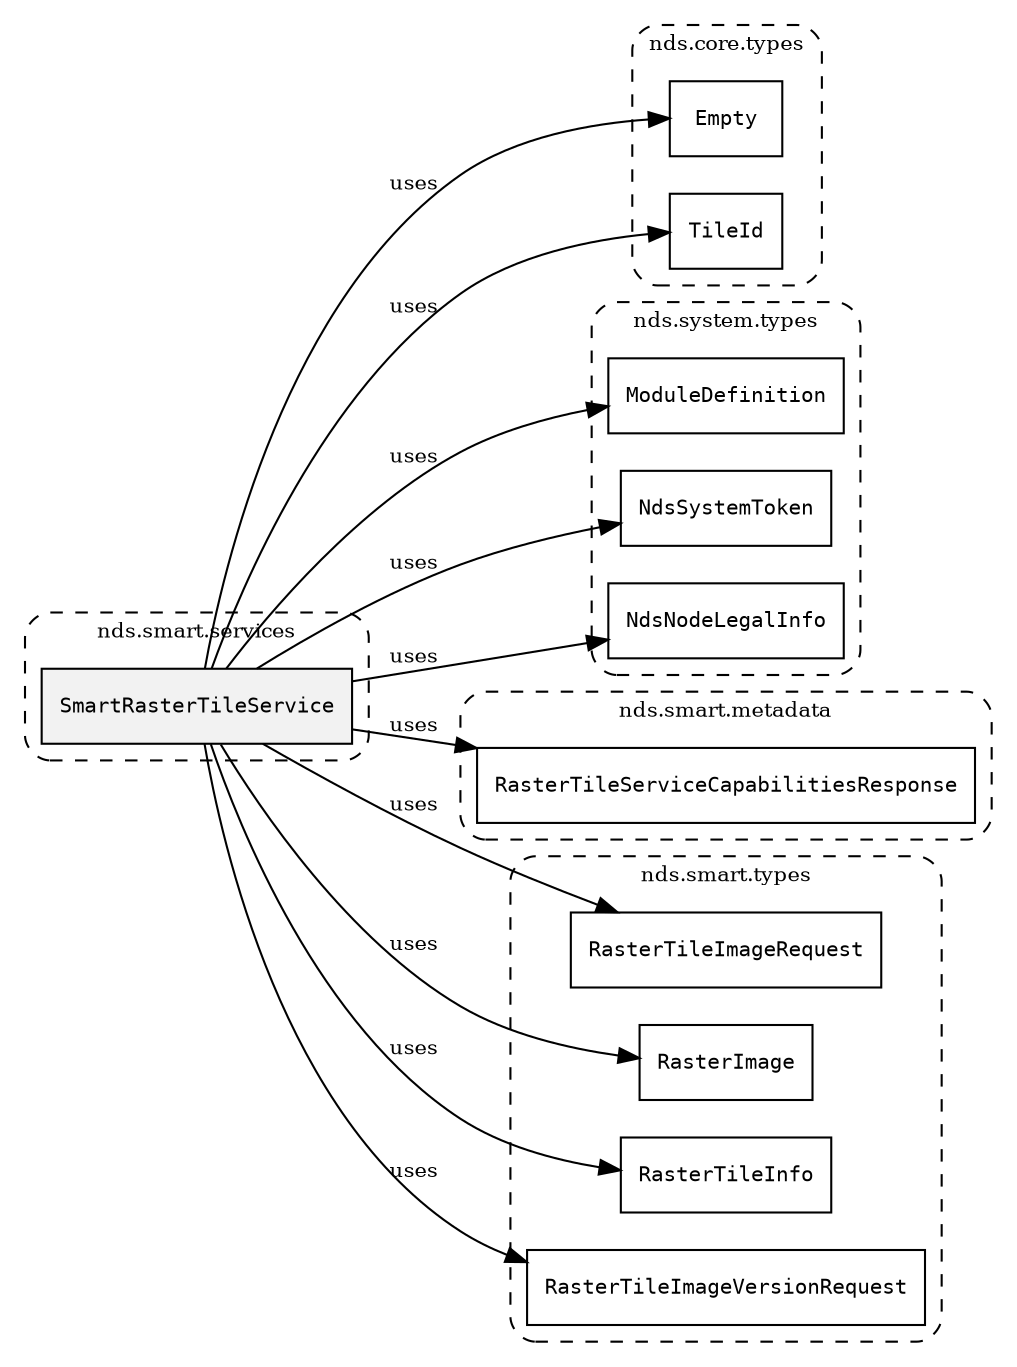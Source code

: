 /**
 * This dot file creates symbol collaboration diagram for SmartRasterTileService.
 */
digraph ZSERIO
{
    node [shape=box, fontsize=10];
    rankdir="LR";
    fontsize=10;
    tooltip="SmartRasterTileService collaboration diagram";

    subgraph "cluster_nds.smart.services"
    {
        style="dashed, rounded";
        label="nds.smart.services";
        tooltip="Package nds.smart.services";
        href="../../../content/packages/nds.smart.services.html#Package-nds-smart-services";
        target="_parent";

        "SmartRasterTileService" [style="filled", fillcolor="#0000000D", target="_parent", label=<<font face="monospace"><table align="center" border="0" cellspacing="0" cellpadding="0"><tr><td href="../../../content/packages/nds.smart.services.html#Service-SmartRasterTileService" title="Service defined in nds.smart.services">SmartRasterTileService</td></tr></table></font>>];
    }

    subgraph "cluster_nds.core.types"
    {
        style="dashed, rounded";
        label="nds.core.types";
        tooltip="Package nds.core.types";
        href="../../../content/packages/nds.core.types.html#Package-nds-core-types";
        target="_parent";

        "Empty" [target="_parent", label=<<font face="monospace"><table align="center" border="0" cellspacing="0" cellpadding="0"><tr><td href="../../../content/packages/nds.core.types.html#Structure-Empty" title="Structure defined in nds.core.types">Empty</td></tr></table></font>>];
        "TileId" [target="_parent", label=<<font face="monospace"><table align="center" border="0" cellspacing="0" cellpadding="0"><tr><td href="../../../content/packages/nds.core.types.html#Structure-TileId" title="Structure defined in nds.core.types">TileId</td></tr></table></font>>];
    }

    subgraph "cluster_nds.system.types"
    {
        style="dashed, rounded";
        label="nds.system.types";
        tooltip="Package nds.system.types";
        href="../../../content/packages/nds.system.types.html#Package-nds-system-types";
        target="_parent";

        "ModuleDefinition" [target="_parent", label=<<font face="monospace"><table align="center" border="0" cellspacing="0" cellpadding="0"><tr><td href="../../../content/packages/nds.system.types.html#Structure-ModuleDefinition" title="Structure defined in nds.system.types">ModuleDefinition</td></tr></table></font>>];
        "NdsSystemToken" [target="_parent", label=<<font face="monospace"><table align="center" border="0" cellspacing="0" cellpadding="0"><tr><td href="../../../content/packages/nds.system.types.html#Structure-NdsSystemToken" title="Structure defined in nds.system.types">NdsSystemToken</td></tr></table></font>>];
        "NdsNodeLegalInfo" [target="_parent", label=<<font face="monospace"><table align="center" border="0" cellspacing="0" cellpadding="0"><tr><td href="../../../content/packages/nds.system.types.html#Structure-NdsNodeLegalInfo" title="Structure defined in nds.system.types">NdsNodeLegalInfo</td></tr></table></font>>];
    }

    subgraph "cluster_nds.smart.metadata"
    {
        style="dashed, rounded";
        label="nds.smart.metadata";
        tooltip="Package nds.smart.metadata";
        href="../../../content/packages/nds.smart.metadata.html#Package-nds-smart-metadata";
        target="_parent";

        "RasterTileServiceCapabilitiesResponse" [target="_parent", label=<<font face="monospace"><table align="center" border="0" cellspacing="0" cellpadding="0"><tr><td href="../../../content/packages/nds.smart.metadata.html#Structure-RasterTileServiceCapabilitiesResponse" title="Structure defined in nds.smart.metadata">RasterTileServiceCapabilitiesResponse</td></tr></table></font>>];
    }

    subgraph "cluster_nds.smart.types"
    {
        style="dashed, rounded";
        label="nds.smart.types";
        tooltip="Package nds.smart.types";
        href="../../../content/packages/nds.smart.types.html#Package-nds-smart-types";
        target="_parent";

        "RasterTileImageRequest" [target="_parent", label=<<font face="monospace"><table align="center" border="0" cellspacing="0" cellpadding="0"><tr><td href="../../../content/packages/nds.smart.types.html#Structure-RasterTileImageRequest" title="Structure defined in nds.smart.types">RasterTileImageRequest</td></tr></table></font>>];
        "RasterImage" [target="_parent", label=<<font face="monospace"><table align="center" border="0" cellspacing="0" cellpadding="0"><tr><td href="../../../content/packages/nds.smart.types.html#Subtype-RasterImage" title="Subtype defined in nds.smart.types">RasterImage</td></tr></table></font>>];
        "RasterTileInfo" [target="_parent", label=<<font face="monospace"><table align="center" border="0" cellspacing="0" cellpadding="0"><tr><td href="../../../content/packages/nds.smart.types.html#Structure-RasterTileInfo" title="Structure defined in nds.smart.types">RasterTileInfo</td></tr></table></font>>];
        "RasterTileImageVersionRequest" [target="_parent", label=<<font face="monospace"><table align="center" border="0" cellspacing="0" cellpadding="0"><tr><td href="../../../content/packages/nds.smart.types.html#Structure-RasterTileImageVersionRequest" title="Structure defined in nds.smart.types">RasterTileImageVersionRequest</td></tr></table></font>>];
    }

    "SmartRasterTileService" -> "Empty" [label="uses", fontsize=10];
    "SmartRasterTileService" -> "ModuleDefinition" [label="uses", fontsize=10];
    "SmartRasterTileService" -> "NdsSystemToken" [label="uses", fontsize=10];
    "SmartRasterTileService" -> "NdsNodeLegalInfo" [label="uses", fontsize=10];
    "SmartRasterTileService" -> "RasterTileServiceCapabilitiesResponse" [label="uses", fontsize=10];
    "SmartRasterTileService" -> "RasterTileImageRequest" [label="uses", fontsize=10];
    "SmartRasterTileService" -> "RasterImage" [label="uses", fontsize=10];
    "SmartRasterTileService" -> "TileId" [label="uses", fontsize=10];
    "SmartRasterTileService" -> "RasterTileInfo" [label="uses", fontsize=10];
    "SmartRasterTileService" -> "RasterTileImageVersionRequest" [label="uses", fontsize=10];
}
